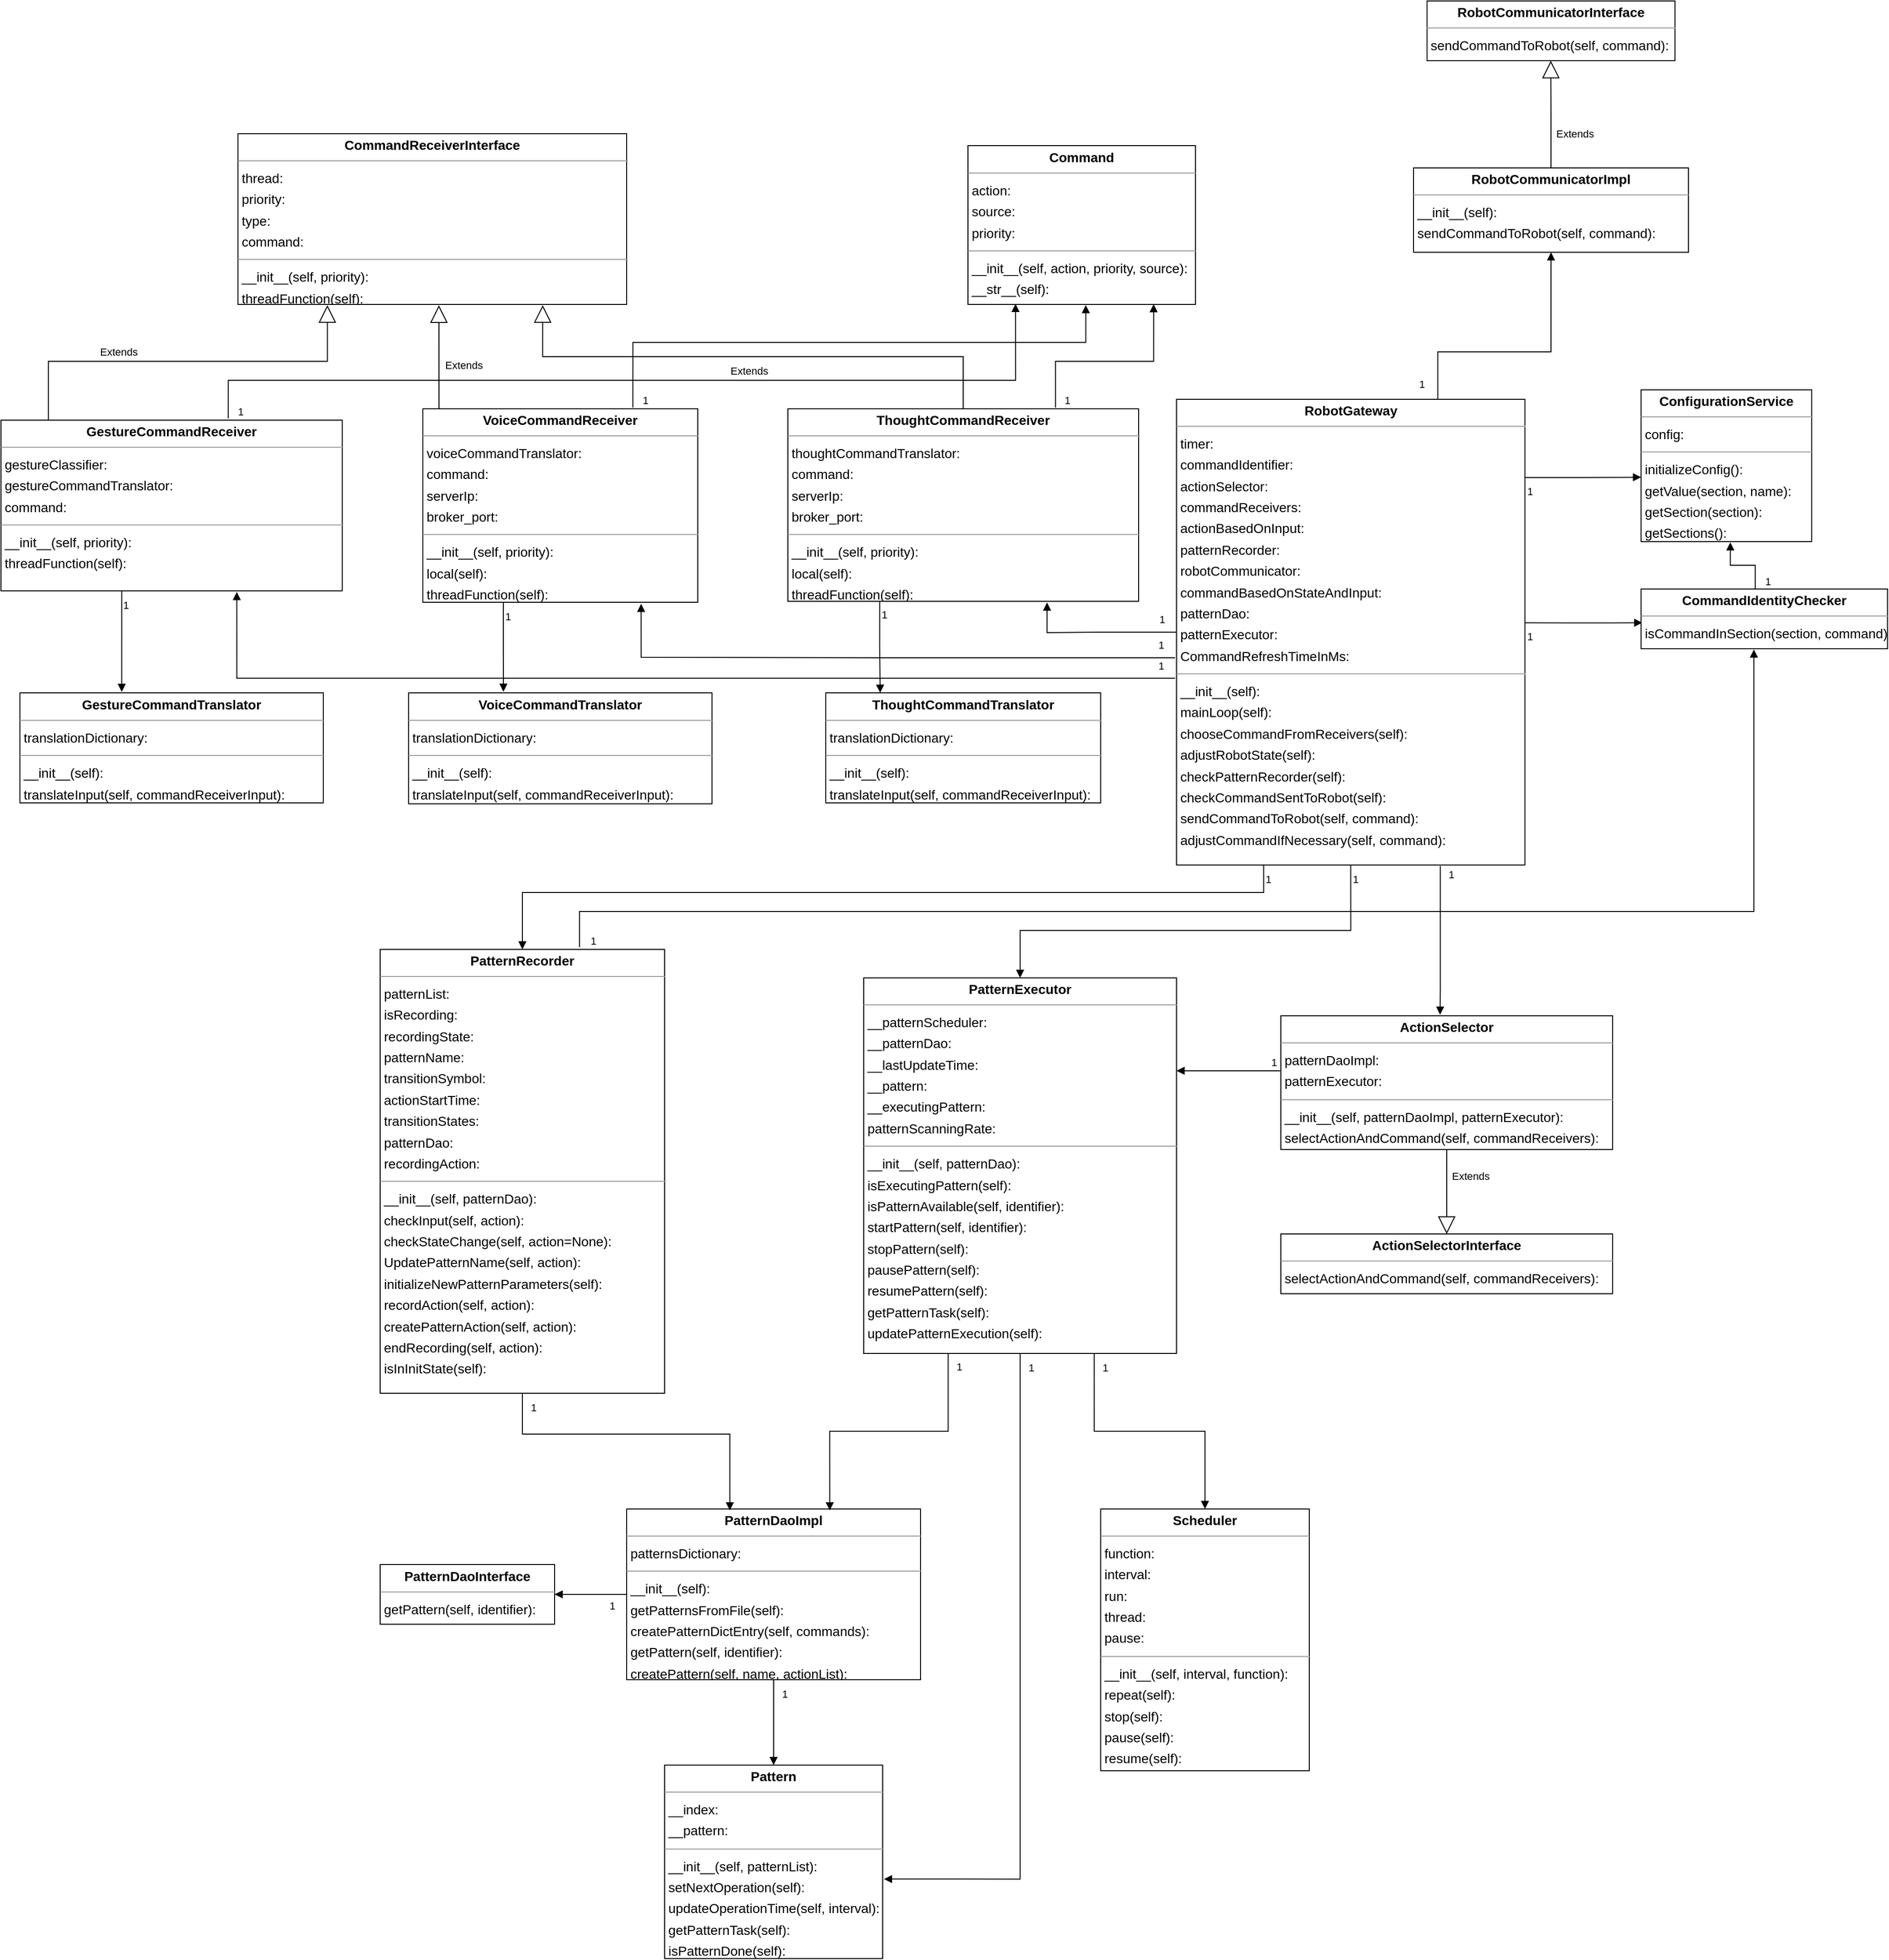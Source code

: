 <mxfile version="20.8.12" type="device"><diagram id="jau8hUi2mhlR2RWy27A4" name="Seite-1"><mxGraphModel dx="2568" dy="1905" grid="1" gridSize="10" guides="1" tooltips="1" connect="1" arrows="1" fold="1" page="0" pageScale="1" pageWidth="827" pageHeight="1169" background="none" math="0" shadow="0"><root><mxCell id="0"/><mxCell id="1" parent="0"/><mxCell id="node11" value="&lt;p style=&quot;margin:0px;margin-top:4px;text-align:center;&quot;&gt;&lt;b&gt;CommandReceiverInterface&lt;/b&gt;&lt;/p&gt;&lt;hr size=&quot;1&quot;&gt;&lt;p style=&quot;margin:0 0 0 4px;line-height:1.6;&quot;&gt; thread: &lt;br&gt; priority: &lt;br&gt; type: &lt;br&gt; command: &lt;/p&gt;&lt;hr size=&quot;1&quot;&gt;&lt;p style=&quot;margin:0 0 0 4px;line-height:1.6;&quot;&gt; __init__(self, priority): &lt;br&gt; threadFunction(self): &lt;/p&gt;" style="verticalAlign=top;align=left;overflow=fill;fontSize=14;fontFamily=Helvetica;html=1;rounded=0;shadow=0;comic=0;labelBackgroundColor=none;strokeWidth=1;" parent="1" vertex="1"><mxGeometry x="-900" y="-800" width="410" height="180" as="geometry"/></mxCell><mxCell id="node6" value="&lt;p style=&quot;margin:0px;margin-top:4px;text-align:center;&quot;&gt;&lt;b&gt;Command&lt;/b&gt;&lt;/p&gt;&lt;hr size=&quot;1&quot;&gt;&lt;p style=&quot;margin:0 0 0 4px;line-height:1.6;&quot;&gt; action: &lt;br&gt; source: &lt;br&gt; priority: &lt;/p&gt;&lt;hr size=&quot;1&quot;&gt;&lt;p style=&quot;margin:0 0 0 4px;line-height:1.6;&quot;&gt; __init__(self, action, priority, source): &lt;br&gt; __str__(self): &lt;/p&gt;" style="verticalAlign=top;align=left;overflow=fill;fontSize=14;fontFamily=Helvetica;html=1;rounded=0;shadow=0;comic=0;labelBackgroundColor=none;strokeWidth=1;" parent="1" vertex="1"><mxGeometry x="-130" y="-787.5" width="240" height="167.5" as="geometry"/></mxCell><mxCell id="node15" value="&lt;p style=&quot;margin:0px;margin-top:4px;text-align:center;&quot;&gt;&lt;b&gt;Pattern&lt;/b&gt;&lt;/p&gt;&lt;hr size=&quot;1&quot;&gt;&lt;p style=&quot;margin:0 0 0 4px;line-height:1.6;&quot;&gt; __index: &lt;br&gt; __pattern: &lt;/p&gt;&lt;hr size=&quot;1&quot;&gt;&lt;p style=&quot;margin:0 0 0 4px;line-height:1.6;&quot;&gt; __init__(self, patternList): &lt;br&gt; setNextOperation(self): &lt;br&gt; updateOperationTime(self, interval): &lt;br&gt; getPatternTask(self): &lt;br&gt; isPatternDone(self): &lt;/p&gt;" style="verticalAlign=top;align=left;overflow=fill;fontSize=14;fontFamily=Helvetica;html=1;rounded=0;shadow=0;comic=0;labelBackgroundColor=none;strokeWidth=1;" parent="1" vertex="1"><mxGeometry x="-450" y="920" width="230" height="204" as="geometry"/></mxCell><mxCell id="node14" value="&lt;p style=&quot;margin:0px;margin-top:4px;text-align:center;&quot;&gt;&lt;b&gt;PatternDaoImpl&lt;/b&gt;&lt;/p&gt;&lt;hr size=&quot;1&quot;&gt;&lt;p style=&quot;margin:0 0 0 4px;line-height:1.6;&quot;&gt; patternsDictionary: &lt;/p&gt;&lt;hr size=&quot;1&quot;&gt;&lt;p style=&quot;margin:0 0 0 4px;line-height:1.6;&quot;&gt; __init__(self): &lt;br&gt; getPatternsFromFile(self): &lt;br&gt; createPatternDictEntry(self, commands): &lt;br&gt; getPattern(self, identifier): &lt;br&gt; createPattern(self, name, actionList): &lt;/p&gt;" style="verticalAlign=top;align=left;overflow=fill;fontSize=14;fontFamily=Helvetica;html=1;rounded=0;shadow=0;comic=0;labelBackgroundColor=none;strokeWidth=1;" parent="1" vertex="1"><mxGeometry x="-490" y="650" width="310" height="180" as="geometry"/></mxCell><mxCell id="node16" value="&lt;p style=&quot;margin:0px;margin-top:4px;text-align:center;&quot;&gt;&lt;b&gt;PatternExecutor&lt;/b&gt;&lt;/p&gt;&lt;hr size=&quot;1&quot;&gt;&lt;p style=&quot;margin:0 0 0 4px;line-height:1.6;&quot;&gt; __patternScheduler: &lt;br&gt; __patternDao: &lt;br&gt; __lastUpdateTime: &lt;br&gt; __pattern: &lt;br&gt; __executingPattern: &lt;br&gt; patternScanningRate: &lt;/p&gt;&lt;hr size=&quot;1&quot;&gt;&lt;p style=&quot;margin:0 0 0 4px;line-height:1.6;&quot;&gt; __init__(self, patternDao): &lt;br&gt; isExecutingPattern(self): &lt;br&gt; isPatternAvailable(self, identifier): &lt;br&gt; startPattern(self, identifier): &lt;br&gt; stopPattern(self): &lt;br&gt; pausePattern(self): &lt;br&gt; resumePattern(self): &lt;br&gt; getPatternTask(self): &lt;br&gt; updatePatternExecution(self): &lt;/p&gt;" style="verticalAlign=top;align=left;overflow=fill;fontSize=14;fontFamily=Helvetica;html=1;rounded=0;shadow=0;comic=0;labelBackgroundColor=none;strokeWidth=1;" parent="1" vertex="1"><mxGeometry x="-240" y="90" width="330" height="396" as="geometry"/></mxCell><mxCell id="node17" value="&lt;p style=&quot;margin:0px;margin-top:4px;text-align:center;&quot;&gt;&lt;b&gt;PatternRecorder&lt;/b&gt;&lt;/p&gt;&lt;hr size=&quot;1&quot;&gt;&lt;p style=&quot;margin:0 0 0 4px;line-height:1.6;&quot;&gt; patternList: &lt;br&gt; isRecording: &lt;br&gt; recordingState: &lt;br&gt; patternName: &lt;br&gt; transitionSymbol: &lt;br&gt; actionStartTime: &lt;br&gt; transitionStates: &lt;br&gt; patternDao: &lt;br&gt; recordingAction: &lt;/p&gt;&lt;hr size=&quot;1&quot;&gt;&lt;p style=&quot;margin:0 0 0 4px;line-height:1.6;&quot;&gt; __init__(self, patternDao): &lt;br&gt; checkInput(self, action): &lt;br&gt; checkStateChange(self, action=None): &lt;br&gt; UpdatePatternName(self, action): &lt;br&gt; initializeNewPatternParameters(self): &lt;br&gt; recordAction(self, action): &lt;br&gt; createPatternAction(self, action): &lt;br&gt; endRecording(self, action): &lt;br&gt; isInInitState(self): &lt;/p&gt;" style="verticalAlign=top;align=left;overflow=fill;fontSize=14;fontFamily=Helvetica;html=1;rounded=0;shadow=0;comic=0;labelBackgroundColor=none;strokeWidth=1;" parent="1" vertex="1"><mxGeometry x="-750" y="60" width="300" height="468" as="geometry"/></mxCell><mxCell id="node19" value="&lt;p style=&quot;margin:0px;margin-top:4px;text-align:center;&quot;&gt;&lt;b&gt;RobotCommunicatorImpl&lt;/b&gt;&lt;/p&gt;&lt;hr size=&quot;1&quot;&gt;&lt;p style=&quot;margin:0 0 0 4px;line-height:1.6;&quot;&gt; __init__(self): &lt;br&gt; sendCommandToRobot(self, command): &lt;/p&gt;" style="verticalAlign=top;align=left;overflow=fill;fontSize=14;fontFamily=Helvetica;html=1;rounded=0;shadow=0;comic=0;labelBackgroundColor=none;strokeWidth=1;" parent="1" vertex="1"><mxGeometry x="340" y="-764" width="290" height="89" as="geometry"/></mxCell><mxCell id="node18" value="&lt;p style=&quot;margin:0px;margin-top:4px;text-align:center;&quot;&gt;&lt;b&gt;RobotCommunicatorInterface&lt;/b&gt;&lt;/p&gt;&lt;hr size=&quot;1&quot;&gt;&lt;p style=&quot;margin:0 0 0 4px;line-height:1.6;&quot;&gt; sendCommandToRobot(self, command): &lt;/p&gt;" style="verticalAlign=top;align=left;overflow=fill;fontSize=14;fontFamily=Helvetica;html=1;rounded=0;shadow=0;comic=0;labelBackgroundColor=none;strokeWidth=1;" parent="1" vertex="1"><mxGeometry x="354.25" y="-940" width="261.5" height="63" as="geometry"/></mxCell><mxCell id="node2" value="&lt;p style=&quot;margin:0px;margin-top:4px;text-align:center;&quot;&gt;&lt;b&gt;RobotGateway&lt;/b&gt;&lt;/p&gt;&lt;hr size=&quot;1&quot;&gt;&lt;p style=&quot;margin:0 0 0 4px;line-height:1.6;&quot;&gt; timer: &lt;br&gt; commandIdentifier: &lt;br&gt; actionSelector: &lt;br&gt; commandReceivers: &lt;br&gt; actionBasedOnInput: &lt;br&gt; patternRecorder: &lt;br&gt; robotCommunicator: &lt;br&gt; commandBasedOnStateAndInput: &lt;br&gt; patternDao: &lt;br&gt; patternExecutor: &lt;br&gt; CommandRefreshTimeInMs: &lt;/p&gt;&lt;hr size=&quot;1&quot;&gt;&lt;p style=&quot;margin:0 0 0 4px;line-height:1.6;&quot;&gt; __init__(self): &lt;br&gt; mainLoop(self): &lt;br&gt; chooseCommandFromReceivers(self): &lt;br&gt; adjustRobotState(self): &lt;br&gt; checkPatternRecorder(self): &lt;br&gt; checkCommandSentToRobot(self): &lt;br&gt; sendCommandToRobot(self, command): &lt;br&gt; adjustCommandIfNecessary(self, command): &lt;/p&gt;" style="verticalAlign=top;align=left;overflow=fill;fontSize=14;fontFamily=Helvetica;html=1;rounded=0;shadow=0;comic=0;labelBackgroundColor=none;strokeWidth=1;" parent="1" vertex="1"><mxGeometry x="90" y="-520" width="367.5" height="491" as="geometry"/></mxCell><mxCell id="node20" value="&lt;p style=&quot;margin:0px;margin-top:4px;text-align:center;&quot;&gt;&lt;b&gt;Scheduler&lt;/b&gt;&lt;/p&gt;&lt;hr size=&quot;1&quot;&gt;&lt;p style=&quot;margin:0 0 0 4px;line-height:1.6;&quot;&gt; function: &lt;br&gt; interval: &lt;br&gt; run: &lt;br&gt; thread: &lt;br&gt; pause: &lt;/p&gt;&lt;hr size=&quot;1&quot;&gt;&lt;p style=&quot;margin:0 0 0 4px;line-height:1.6;&quot;&gt; __init__(self, interval, function): &lt;br&gt; repeat(self): &lt;br&gt; stop(self): &lt;br&gt; pause(self): &lt;br&gt; resume(self): &lt;/p&gt;" style="verticalAlign=top;align=left;overflow=fill;fontSize=14;fontFamily=Helvetica;html=1;rounded=0;shadow=0;comic=0;labelBackgroundColor=none;strokeWidth=1;" parent="1" vertex="1"><mxGeometry x="10" y="650" width="220" height="276" as="geometry"/></mxCell><mxCell id="qd8FegJ2nMm_lScdqNR3-1" value="Extends" style="endArrow=block;endSize=16;endFill=0;html=1;rounded=0;entryX=0.784;entryY=1.004;entryDx=0;entryDy=0;entryPerimeter=0;exitX=0.5;exitY=0;exitDx=0;exitDy=0;edgeStyle=orthogonalEdgeStyle;" parent="1" source="node7" target="node11" edge="1"><mxGeometry x="0.017" y="15" width="160" relative="1" as="geometry"><mxPoint x="-310" y="40" as="sourcePoint"/><mxPoint x="-150" y="40" as="targetPoint"/><mxPoint as="offset"/></mxGeometry></mxCell><mxCell id="qd8FegJ2nMm_lScdqNR3-2" value="Extends" style="endArrow=block;endSize=16;endFill=0;html=1;rounded=0;entryX=0.517;entryY=1.005;entryDx=0;entryDy=0;entryPerimeter=0;edgeStyle=orthogonalEdgeStyle;" parent="1" source="node9" target="node11" edge="1"><mxGeometry x="-0.168" y="-26" width="160" relative="1" as="geometry"><mxPoint x="-245" y="-500" as="sourcePoint"/><mxPoint x="-568.56" y="-609.28" as="targetPoint"/><mxPoint as="offset"/><Array as="points"><mxPoint x="-688" y="-540"/><mxPoint x="-688" y="-540"/></Array></mxGeometry></mxCell><mxCell id="qd8FegJ2nMm_lScdqNR3-3" value="Extends" style="endArrow=block;endSize=16;endFill=0;html=1;rounded=0;entryX=0.23;entryY=1.004;entryDx=0;entryDy=0;entryPerimeter=0;exitX=0.5;exitY=0;exitDx=0;exitDy=0;edgeStyle=orthogonalEdgeStyle;" parent="1" source="node0" target="node11" edge="1"><mxGeometry x="-0.027" y="10" width="160" relative="1" as="geometry"><mxPoint x="-235" y="-490" as="sourcePoint"/><mxPoint x="-558.56" y="-599.28" as="targetPoint"/><mxPoint as="offset"/><Array as="points"><mxPoint x="-1100" y="-560"/><mxPoint x="-806" y="-560"/></Array></mxGeometry></mxCell><mxCell id="qd8FegJ2nMm_lScdqNR3-4" value="" style="endArrow=block;endFill=1;html=1;edgeStyle=orthogonalEdgeStyle;align=left;verticalAlign=top;rounded=0;entryX=0.739;entryY=1.006;entryDx=0;entryDy=0;exitX=0;exitY=0.5;exitDx=0;exitDy=0;entryPerimeter=0;" parent="1" source="node2" target="node7" edge="1"><mxGeometry x="-1" y="25" relative="1" as="geometry"><mxPoint x="-250" as="sourcePoint"/><mxPoint x="-90" as="targetPoint"/><Array as="points"><mxPoint x="10" y="-274"/><mxPoint x="-167" y="-274"/></Array><mxPoint x="20" y="-10" as="offset"/></mxGeometry></mxCell><mxCell id="qd8FegJ2nMm_lScdqNR3-5" value="1" style="edgeLabel;resizable=0;html=1;align=left;verticalAlign=bottom;" parent="qd8FegJ2nMm_lScdqNR3-4" connectable="0" vertex="1"><mxGeometry x="-1" relative="1" as="geometry"><mxPoint x="-20" y="-5" as="offset"/></mxGeometry></mxCell><mxCell id="qd8FegJ2nMm_lScdqNR3-8" value="" style="endArrow=block;endFill=1;html=1;edgeStyle=orthogonalEdgeStyle;align=left;verticalAlign=top;rounded=0;entryX=0.794;entryY=1.008;entryDx=0;entryDy=0;exitX=-0.004;exitY=0.555;exitDx=0;exitDy=0;exitPerimeter=0;entryPerimeter=0;" parent="1" source="node2" target="node9" edge="1"><mxGeometry x="-1" relative="1" as="geometry"><mxPoint x="90.0" y="-247.5" as="sourcePoint"/><mxPoint x="-255" y="-280" as="targetPoint"/><Array as="points"><mxPoint x="-225" y="-247"/><mxPoint x="-475" y="-248"/></Array></mxGeometry></mxCell><mxCell id="qd8FegJ2nMm_lScdqNR3-9" value="1" style="edgeLabel;resizable=0;html=1;align=left;verticalAlign=bottom;" parent="qd8FegJ2nMm_lScdqNR3-8" connectable="0" vertex="1"><mxGeometry x="-1" relative="1" as="geometry"><mxPoint x="-20" y="-5" as="offset"/></mxGeometry></mxCell><mxCell id="qd8FegJ2nMm_lScdqNR3-10" value="" style="endArrow=block;endFill=1;html=1;edgeStyle=orthogonalEdgeStyle;align=left;verticalAlign=top;rounded=0;exitX=-0.004;exitY=0.599;exitDx=0;exitDy=0;exitPerimeter=0;entryX=0.691;entryY=1.006;entryDx=0;entryDy=0;entryPerimeter=0;" parent="1" source="node2" target="node0" edge="1"><mxGeometry x="-1" relative="1" as="geometry"><mxPoint x="-13.0" y="-167.5" as="sourcePoint"/><mxPoint x="-358" y="-200" as="targetPoint"/><Array as="points"><mxPoint x="-901" y="-226"/></Array></mxGeometry></mxCell><mxCell id="qd8FegJ2nMm_lScdqNR3-11" value="1" style="edgeLabel;resizable=0;html=1;align=left;verticalAlign=bottom;" parent="qd8FegJ2nMm_lScdqNR3-10" connectable="0" vertex="1"><mxGeometry x="-1" relative="1" as="geometry"><mxPoint x="-20" y="-5" as="offset"/></mxGeometry></mxCell><mxCell id="qd8FegJ2nMm_lScdqNR3-32" value="" style="endArrow=block;endFill=1;html=1;edgeStyle=orthogonalEdgeStyle;align=left;verticalAlign=top;rounded=0;exitX=1;exitY=0.168;exitDx=0;exitDy=0;exitPerimeter=0;entryX=0;entryY=0.576;entryDx=0;entryDy=0;entryPerimeter=0;" parent="1" source="node2" target="node12" edge="1"><mxGeometry x="-1" relative="1" as="geometry"><mxPoint x="467.867" y="-400.016" as="sourcePoint"/><mxPoint x="588.6" y="-400.313" as="targetPoint"/><Array as="points"/></mxGeometry></mxCell><mxCell id="qd8FegJ2nMm_lScdqNR3-33" value="1" style="edgeLabel;resizable=0;html=1;align=left;verticalAlign=bottom;" parent="qd8FegJ2nMm_lScdqNR3-32" connectable="0" vertex="1"><mxGeometry x="-1" relative="1" as="geometry"><mxPoint y="23" as="offset"/></mxGeometry></mxCell><mxCell id="qd8FegJ2nMm_lScdqNR3-34" value="" style="endArrow=block;endFill=1;html=1;edgeStyle=orthogonalEdgeStyle;align=left;verticalAlign=top;rounded=0;exitX=0.5;exitY=1;exitDx=0;exitDy=0;entryX=0.5;entryY=0;entryDx=0;entryDy=0;" parent="1" source="node2" target="node16" edge="1"><mxGeometry x="-1" relative="1" as="geometry"><mxPoint x="477.867" y="-390.016" as="sourcePoint"/><mxPoint x="1000" y="160" as="targetPoint"/><Array as="points"><mxPoint x="274" y="40"/><mxPoint x="-75" y="40"/></Array></mxGeometry></mxCell><mxCell id="qd8FegJ2nMm_lScdqNR3-35" value="1" style="edgeLabel;resizable=0;html=1;align=left;verticalAlign=bottom;" parent="qd8FegJ2nMm_lScdqNR3-34" connectable="0" vertex="1"><mxGeometry x="-1" relative="1" as="geometry"><mxPoint y="23" as="offset"/></mxGeometry></mxCell><mxCell id="qd8FegJ2nMm_lScdqNR3-36" value="" style="endArrow=block;endFill=1;html=1;edgeStyle=orthogonalEdgeStyle;align=left;verticalAlign=top;rounded=0;exitX=0.25;exitY=1;exitDx=0;exitDy=0;entryX=0.5;entryY=0;entryDx=0;entryDy=0;" parent="1" source="node2" target="node17" edge="1"><mxGeometry x="-1" relative="1" as="geometry"><mxPoint x="487.867" y="-380.016" as="sourcePoint"/><mxPoint x="190" y="130" as="targetPoint"/><Array as="points"><mxPoint x="182"/><mxPoint x="-600"/></Array></mxGeometry></mxCell><mxCell id="qd8FegJ2nMm_lScdqNR3-37" value="1" style="edgeLabel;resizable=0;html=1;align=left;verticalAlign=bottom;" parent="qd8FegJ2nMm_lScdqNR3-36" connectable="0" vertex="1"><mxGeometry x="-1" relative="1" as="geometry"><mxPoint y="23" as="offset"/></mxGeometry></mxCell><mxCell id="qd8FegJ2nMm_lScdqNR3-38" value="" style="endArrow=block;endFill=1;html=1;edgeStyle=orthogonalEdgeStyle;align=left;verticalAlign=top;rounded=0;exitX=0.75;exitY=0;exitDx=0;exitDy=0;entryX=0.5;entryY=1;entryDx=0;entryDy=0;" parent="1" source="node2" target="node19" edge="1"><mxGeometry x="-1" relative="1" as="geometry"><mxPoint x="349.555" y="-533.735" as="sourcePoint"/><mxPoint x="520" y="-640" as="targetPoint"/><Array as="points"><mxPoint x="366" y="-570"/><mxPoint x="485" y="-570"/></Array></mxGeometry></mxCell><mxCell id="qd8FegJ2nMm_lScdqNR3-39" value="1" style="edgeLabel;resizable=0;html=1;align=left;verticalAlign=bottom;" parent="qd8FegJ2nMm_lScdqNR3-38" connectable="0" vertex="1"><mxGeometry x="-1" relative="1" as="geometry"><mxPoint x="-22" y="-8" as="offset"/></mxGeometry></mxCell><mxCell id="qd8FegJ2nMm_lScdqNR3-40" value="Extends" style="endArrow=block;endSize=16;endFill=0;html=1;rounded=0;edgeStyle=orthogonalEdgeStyle;entryX=0.5;entryY=1;entryDx=0;entryDy=0;exitX=0.5;exitY=0;exitDx=0;exitDy=0;" parent="1" source="node19" edge="1"><mxGeometry x="-0.364" y="-25" width="160" relative="1" as="geometry"><mxPoint x="484.76" y="-790.0" as="sourcePoint"/><mxPoint x="484.76" y="-877" as="targetPoint"/><mxPoint as="offset"/></mxGeometry></mxCell><mxCell id="qd8FegJ2nMm_lScdqNR3-42" value="" style="endArrow=block;endFill=1;html=1;edgeStyle=orthogonalEdgeStyle;align=left;verticalAlign=top;rounded=0;exitX=1.001;exitY=0.48;exitDx=0;exitDy=0;exitPerimeter=0;entryX=0.005;entryY=0.565;entryDx=0;entryDy=0;entryPerimeter=0;" parent="1" source="node2" target="qd8FegJ2nMm_lScdqNR3-54" edge="1"><mxGeometry x="-1" relative="1" as="geometry"><mxPoint x="460" y="-280" as="sourcePoint"/><mxPoint x="610" y="-280" as="targetPoint"/><Array as="points"><mxPoint x="548" y="-284"/></Array></mxGeometry></mxCell><mxCell id="qd8FegJ2nMm_lScdqNR3-43" value="1" style="edgeLabel;resizable=0;html=1;align=left;verticalAlign=bottom;" parent="qd8FegJ2nMm_lScdqNR3-42" connectable="0" vertex="1"><mxGeometry x="-1" relative="1" as="geometry"><mxPoint y="23" as="offset"/></mxGeometry></mxCell><mxCell id="node3" value="&lt;p style=&quot;margin:0px;margin-top:4px;text-align:center;&quot;&gt;&lt;b&gt;ActionSelector&lt;/b&gt;&lt;/p&gt;&lt;hr size=&quot;1&quot;&gt;&lt;p style=&quot;margin:0 0 0 4px;line-height:1.6;&quot;&gt; patternDaoImpl: &lt;br&gt; patternExecutor: &lt;/p&gt;&lt;hr size=&quot;1&quot;&gt;&lt;p style=&quot;margin:0 0 0 4px;line-height:1.6;&quot;&gt; __init__(self, patternDaoImpl, patternExecutor): &lt;br&gt; selectActionAndCommand(self, commandReceivers): &lt;/p&gt;" style="verticalAlign=top;align=left;overflow=fill;fontSize=14;fontFamily=Helvetica;html=1;rounded=0;shadow=0;comic=0;labelBackgroundColor=none;strokeWidth=1;" parent="1" vertex="1"><mxGeometry x="200" y="130" width="350" height="141" as="geometry"/></mxCell><mxCell id="node4" value="&lt;p style=&quot;margin:0px;margin-top:4px;text-align:center;&quot;&gt;&lt;b&gt;ActionSelectorInterface&lt;/b&gt;&lt;/p&gt;&lt;hr size=&quot;1&quot;&gt;&lt;p style=&quot;margin:0 0 0 4px;line-height:1.6;&quot;&gt; selectActionAndCommand(self, commandReceivers): &lt;/p&gt;" style="verticalAlign=top;align=left;overflow=fill;fontSize=14;fontFamily=Helvetica;html=1;rounded=0;shadow=0;comic=0;labelBackgroundColor=none;strokeWidth=1;" parent="1" vertex="1"><mxGeometry x="200" y="360" width="350" height="63" as="geometry"/></mxCell><mxCell id="node13" value="&lt;p style=&quot;margin:0px;margin-top:4px;text-align:center;&quot;&gt;&lt;b&gt;PatternDaoInterface&lt;/b&gt;&lt;/p&gt;&lt;hr size=&quot;1&quot;&gt;&lt;p style=&quot;margin:0 0 0 4px;line-height:1.6;&quot;&gt; getPattern(self, identifier): &lt;/p&gt;" style="verticalAlign=top;align=left;overflow=fill;fontSize=14;fontFamily=Helvetica;html=1;rounded=0;shadow=0;comic=0;labelBackgroundColor=none;strokeWidth=1;" parent="1" vertex="1"><mxGeometry x="-750" y="708.5" width="184" height="63" as="geometry"/></mxCell><mxCell id="qd8FegJ2nMm_lScdqNR3-24" value="Extends" style="endArrow=block;endSize=16;endFill=0;html=1;rounded=0;edgeStyle=orthogonalEdgeStyle;exitX=0.5;exitY=1;exitDx=0;exitDy=0;entryX=0.5;entryY=0;entryDx=0;entryDy=0;" parent="1" source="node3" target="node4" edge="1"><mxGeometry x="-0.379" y="25" width="160" relative="1" as="geometry"><mxPoint x="1070" y="780" as="sourcePoint"/><mxPoint x="380" y="320" as="targetPoint"/><mxPoint as="offset"/><Array as="points"><mxPoint x="375" y="320"/><mxPoint x="375" y="320"/></Array></mxGeometry></mxCell><mxCell id="qd8FegJ2nMm_lScdqNR3-47" value="" style="endArrow=block;endFill=1;html=1;edgeStyle=orthogonalEdgeStyle;align=left;verticalAlign=top;rounded=0;exitX=-0.002;exitY=0.411;exitDx=0;exitDy=0;exitPerimeter=0;" parent="1" source="node3" edge="1"><mxGeometry x="-1" relative="1" as="geometry"><mxPoint x="210" y="240" as="sourcePoint"/><mxPoint x="90" y="188" as="targetPoint"/><Array as="points"><mxPoint x="90" y="188"/></Array></mxGeometry></mxCell><mxCell id="qd8FegJ2nMm_lScdqNR3-48" value="1" style="edgeLabel;resizable=0;html=1;align=left;verticalAlign=bottom;" parent="qd8FegJ2nMm_lScdqNR3-47" connectable="0" vertex="1"><mxGeometry x="-1" relative="1" as="geometry"><mxPoint x="-11" as="offset"/></mxGeometry></mxCell><mxCell id="qd8FegJ2nMm_lScdqNR3-49" value="" style="endArrow=block;endFill=1;html=1;edgeStyle=orthogonalEdgeStyle;align=left;verticalAlign=top;rounded=0;exitX=0.757;exitY=1.002;exitDx=0;exitDy=0;exitPerimeter=0;entryX=0.479;entryY=-0.008;entryDx=0;entryDy=0;entryPerimeter=0;" parent="1" source="node2" target="node3" edge="1"><mxGeometry x="-1" relative="1" as="geometry"><mxPoint x="250" y="170.5" as="sourcePoint"/><mxPoint x="380" y="110" as="targetPoint"/><Array as="points"><mxPoint x="368" y="100"/><mxPoint x="368" y="100"/><mxPoint x="368" y="129"/></Array></mxGeometry></mxCell><mxCell id="qd8FegJ2nMm_lScdqNR3-50" value="1" style="edgeLabel;resizable=0;html=1;align=left;verticalAlign=bottom;" parent="qd8FegJ2nMm_lScdqNR3-49" connectable="0" vertex="1"><mxGeometry x="-1" relative="1" as="geometry"><mxPoint x="7" y="18" as="offset"/></mxGeometry></mxCell><mxCell id="qd8FegJ2nMm_lScdqNR3-56" value="" style="endArrow=block;endFill=1;html=1;edgeStyle=orthogonalEdgeStyle;align=left;verticalAlign=top;rounded=0;entryX=1;entryY=0.5;entryDx=0;entryDy=0;exitX=0;exitY=0.5;exitDx=0;exitDy=0;" parent="1" source="node14" target="node13" edge="1"><mxGeometry x="-1" relative="1" as="geometry"><mxPoint x="-280" y="550" as="sourcePoint"/><mxPoint x="-340" y="605" as="targetPoint"/><Array as="points"><mxPoint x="-550" y="740"/><mxPoint x="-550" y="740"/></Array></mxGeometry></mxCell><mxCell id="qd8FegJ2nMm_lScdqNR3-57" value="1" style="edgeLabel;resizable=0;html=1;align=left;verticalAlign=bottom;" parent="qd8FegJ2nMm_lScdqNR3-56" connectable="0" vertex="1"><mxGeometry x="-1" relative="1" as="geometry"><mxPoint x="-20" y="20" as="offset"/></mxGeometry></mxCell><mxCell id="qd8FegJ2nMm_lScdqNR3-58" value="" style="endArrow=block;endFill=1;html=1;edgeStyle=orthogonalEdgeStyle;align=left;verticalAlign=top;rounded=0;entryX=0.5;entryY=0;entryDx=0;entryDy=0;exitX=0.5;exitY=1;exitDx=0;exitDy=0;" parent="1" source="node14" target="node15" edge="1"><mxGeometry x="-1" relative="1" as="geometry"><mxPoint x="-56.63" y="900" as="sourcePoint"/><mxPoint x="-120.0" y="1001.44" as="targetPoint"/><Array as="points"/></mxGeometry></mxCell><mxCell id="qd8FegJ2nMm_lScdqNR3-59" value="1" style="edgeLabel;resizable=0;html=1;align=left;verticalAlign=bottom;" parent="qd8FegJ2nMm_lScdqNR3-58" connectable="0" vertex="1"><mxGeometry x="-1" relative="1" as="geometry"><mxPoint x="7" y="23" as="offset"/></mxGeometry></mxCell><mxCell id="qd8FegJ2nMm_lScdqNR3-60" value="" style="endArrow=block;endFill=1;html=1;edgeStyle=orthogonalEdgeStyle;align=left;verticalAlign=top;rounded=0;entryX=0.691;entryY=0.008;entryDx=0;entryDy=0;exitX=0.27;exitY=0.999;exitDx=0;exitDy=0;exitPerimeter=0;entryPerimeter=0;" parent="1" source="node16" target="node14" edge="1"><mxGeometry x="-1" relative="1" as="geometry"><mxPoint x="-20" y="560" as="sourcePoint"/><mxPoint x="-20" y="650" as="targetPoint"/><Array as="points"/></mxGeometry></mxCell><mxCell id="qd8FegJ2nMm_lScdqNR3-61" value="1" style="edgeLabel;resizable=0;html=1;align=left;verticalAlign=bottom;" parent="qd8FegJ2nMm_lScdqNR3-60" connectable="0" vertex="1"><mxGeometry x="-1" relative="1" as="geometry"><mxPoint x="7" y="23" as="offset"/></mxGeometry></mxCell><mxCell id="qd8FegJ2nMm_lScdqNR3-62" value="" style="endArrow=block;endFill=1;html=1;edgeStyle=orthogonalEdgeStyle;align=left;verticalAlign=top;rounded=0;entryX=1.006;entryY=0.589;entryDx=0;entryDy=0;exitX=0.5;exitY=1;exitDx=0;exitDy=0;entryPerimeter=0;" parent="1" source="node16" target="node15" edge="1"><mxGeometry x="-1" relative="1" as="geometry"><mxPoint x="-75.34" y="560" as="sourcePoint"/><mxPoint x="-75.34" y="650" as="targetPoint"/><Array as="points"><mxPoint x="-75" y="1040"/></Array></mxGeometry></mxCell><mxCell id="qd8FegJ2nMm_lScdqNR3-63" value="1" style="edgeLabel;resizable=0;html=1;align=left;verticalAlign=bottom;" parent="qd8FegJ2nMm_lScdqNR3-62" connectable="0" vertex="1"><mxGeometry x="-1" relative="1" as="geometry"><mxPoint x="7" y="23" as="offset"/></mxGeometry></mxCell><mxCell id="qd8FegJ2nMm_lScdqNR3-64" value="" style="endArrow=block;endFill=1;html=1;edgeStyle=orthogonalEdgeStyle;align=left;verticalAlign=top;rounded=0;entryX=0.5;entryY=0;entryDx=0;entryDy=0;exitX=0.737;exitY=1;exitDx=0;exitDy=0;exitPerimeter=0;" parent="1" source="node16" target="node20" edge="1"><mxGeometry x="-1" relative="1" as="geometry"><mxPoint x="-139.25" y="498.376" as="sourcePoint"/><mxPoint x="-264.55" y="658.74" as="targetPoint"/><Array as="points"/></mxGeometry></mxCell><mxCell id="qd8FegJ2nMm_lScdqNR3-65" value="1" style="edgeLabel;resizable=0;html=1;align=left;verticalAlign=bottom;" parent="qd8FegJ2nMm_lScdqNR3-64" connectable="0" vertex="1"><mxGeometry x="-1" relative="1" as="geometry"><mxPoint x="7" y="23" as="offset"/></mxGeometry></mxCell><mxCell id="qd8FegJ2nMm_lScdqNR3-66" value="" style="endArrow=block;endFill=1;html=1;edgeStyle=orthogonalEdgeStyle;align=left;verticalAlign=top;rounded=0;exitX=0.701;exitY=-0.005;exitDx=0;exitDy=0;exitPerimeter=0;entryX=0.459;entryY=1.011;entryDx=0;entryDy=0;entryPerimeter=0;" parent="1" source="node17" target="qd8FegJ2nMm_lScdqNR3-54" edge="1"><mxGeometry x="-1" relative="1" as="geometry"><mxPoint x="120" y="520" as="sourcePoint"/><mxPoint x="280" y="520" as="targetPoint"/><Array as="points"><mxPoint x="-540" y="20"/><mxPoint x="699" y="20"/><mxPoint x="699" y="-256"/></Array></mxGeometry></mxCell><mxCell id="qd8FegJ2nMm_lScdqNR3-67" value="1" style="edgeLabel;resizable=0;html=1;align=left;verticalAlign=bottom;" parent="qd8FegJ2nMm_lScdqNR3-66" connectable="0" vertex="1"><mxGeometry x="-1" relative="1" as="geometry"><mxPoint x="10" y="2" as="offset"/></mxGeometry></mxCell><mxCell id="qd8FegJ2nMm_lScdqNR3-70" value="" style="endArrow=block;endFill=1;html=1;edgeStyle=orthogonalEdgeStyle;align=left;verticalAlign=top;rounded=0;entryX=0.351;entryY=0.003;entryDx=0;entryDy=0;entryPerimeter=0;exitX=0.5;exitY=1;exitDx=0;exitDy=0;" parent="1" source="node17" edge="1"><mxGeometry x="-1" relative="1" as="geometry"><mxPoint x="-600" y="530" as="sourcePoint"/><mxPoint x="-381.19" y="651.48" as="targetPoint"/><Array as="points"><mxPoint x="-600" y="571"/><mxPoint x="-381" y="571"/></Array></mxGeometry></mxCell><mxCell id="qd8FegJ2nMm_lScdqNR3-71" value="1" style="edgeLabel;resizable=0;html=1;align=left;verticalAlign=bottom;" parent="qd8FegJ2nMm_lScdqNR3-70" connectable="0" vertex="1"><mxGeometry x="-1" relative="1" as="geometry"><mxPoint x="7" y="23" as="offset"/></mxGeometry></mxCell><mxCell id="qd8FegJ2nMm_lScdqNR3-80" value="" style="endArrow=block;endFill=1;html=1;edgeStyle=orthogonalEdgeStyle;align=left;verticalAlign=top;rounded=0;entryX=0.816;entryY=0.998;entryDx=0;entryDy=0;entryPerimeter=0;exitX=0.763;exitY=-0.006;exitDx=0;exitDy=0;exitPerimeter=0;" parent="1" source="node7" target="node6" edge="1"><mxGeometry x="-1" relative="1" as="geometry"><mxPoint x="-159.98" y="-520.005" as="sourcePoint"/><mxPoint x="66.82" y="-637.6" as="targetPoint"/><Array as="points"><mxPoint x="-38" y="-560"/><mxPoint x="66" y="-560"/></Array></mxGeometry></mxCell><mxCell id="qd8FegJ2nMm_lScdqNR3-81" value="1" style="edgeLabel;resizable=0;html=1;align=left;verticalAlign=bottom;" parent="qd8FegJ2nMm_lScdqNR3-80" connectable="0" vertex="1"><mxGeometry x="-1" relative="1" as="geometry"><mxPoint x="8" y="1" as="offset"/></mxGeometry></mxCell><mxCell id="qd8FegJ2nMm_lScdqNR3-84" value="" style="endArrow=block;endFill=1;html=1;edgeStyle=orthogonalEdgeStyle;align=left;verticalAlign=top;rounded=0;entryX=0.518;entryY=1.004;entryDx=0;entryDy=0;entryPerimeter=0;exitX=0.764;exitY=-0.006;exitDx=0;exitDy=0;exitPerimeter=0;" parent="1" source="node9" target="node6" edge="1"><mxGeometry x="-1" relative="1" as="geometry"><mxPoint x="-147.69" y="-501.218" as="sourcePoint"/><mxPoint x="75.84" y="-622.81" as="targetPoint"/><Array as="points"><mxPoint x="-483" y="-580"/><mxPoint x="-6" y="-580"/></Array></mxGeometry></mxCell><mxCell id="qd8FegJ2nMm_lScdqNR3-85" value="1" style="edgeLabel;resizable=0;html=1;align=left;verticalAlign=bottom;" parent="qd8FegJ2nMm_lScdqNR3-84" connectable="0" vertex="1"><mxGeometry x="-1" relative="1" as="geometry"><mxPoint x="8" y="1" as="offset"/></mxGeometry></mxCell><mxCell id="qd8FegJ2nMm_lScdqNR3-86" value="" style="endArrow=block;endFill=1;html=1;edgeStyle=orthogonalEdgeStyle;align=left;verticalAlign=top;rounded=0;exitX=0.666;exitY=-0.011;exitDx=0;exitDy=0;exitPerimeter=0;entryX=0.209;entryY=0.996;entryDx=0;entryDy=0;entryPerimeter=0;" parent="1" source="node0" target="node6" edge="1"><mxGeometry x="-1" relative="1" as="geometry"><mxPoint x="-137.69" y="-491.218" as="sourcePoint"/><mxPoint x="-80" y="-630" as="targetPoint"/><Array as="points"><mxPoint x="-910" y="-540"/><mxPoint x="-80" y="-540"/></Array></mxGeometry></mxCell><mxCell id="qd8FegJ2nMm_lScdqNR3-87" value="1" style="edgeLabel;resizable=0;html=1;align=left;verticalAlign=bottom;" parent="qd8FegJ2nMm_lScdqNR3-86" connectable="0" vertex="1"><mxGeometry x="-1" relative="1" as="geometry"><mxPoint x="8" y="1" as="offset"/></mxGeometry></mxCell><mxCell id="node12" value="&lt;p style=&quot;margin:0px;margin-top:4px;text-align:center;&quot;&gt;&lt;b&gt;ConfigurationService&lt;/b&gt;&lt;/p&gt;&lt;hr size=&quot;1&quot;&gt;&lt;p style=&quot;margin:0 0 0 4px;line-height:1.6;&quot;&gt; config: &lt;/p&gt;&lt;hr size=&quot;1&quot;&gt;&lt;p style=&quot;margin:0 0 0 4px;line-height:1.6;&quot;&gt; initializeConfig(): &lt;br&gt; getValue(section, name): &lt;br&gt; getSection(section): &lt;br&gt; getSections(): &lt;/p&gt;" style="verticalAlign=top;align=left;overflow=fill;fontSize=14;fontFamily=Helvetica;html=1;rounded=0;shadow=0;comic=0;labelBackgroundColor=none;strokeWidth=1;" parent="1" vertex="1"><mxGeometry x="580" y="-530" width="180" height="160" as="geometry"/></mxCell><mxCell id="qd8FegJ2nMm_lScdqNR3-51" value="" style="endArrow=block;endFill=1;html=1;edgeStyle=orthogonalEdgeStyle;align=left;verticalAlign=top;rounded=0;entryX=0.523;entryY=1.005;entryDx=0;entryDy=0;entryPerimeter=0;exitX=0.463;exitY=-0.005;exitDx=0;exitDy=0;exitPerimeter=0;" parent="1" source="qd8FegJ2nMm_lScdqNR3-54" target="node12" edge="1"><mxGeometry x="-1" relative="1" as="geometry"><mxPoint x="701" y="-324.819" as="sourcePoint"/><mxPoint x="589.5" y="-270.215" as="targetPoint"/><Array as="points"/></mxGeometry></mxCell><mxCell id="qd8FegJ2nMm_lScdqNR3-52" value="1" style="edgeLabel;resizable=0;html=1;align=left;verticalAlign=bottom;" parent="qd8FegJ2nMm_lScdqNR3-51" connectable="0" vertex="1"><mxGeometry x="-1" relative="1" as="geometry"><mxPoint x="9" y="1" as="offset"/></mxGeometry></mxCell><mxCell id="qd8FegJ2nMm_lScdqNR3-54" value="&lt;p style=&quot;margin:0px;margin-top:4px;text-align:center;&quot;&gt;&lt;b&gt;CommandIdentityChecker&lt;/b&gt;&lt;/p&gt;&lt;hr size=&quot;1&quot;&gt;&lt;p style=&quot;margin:0 0 0 4px;line-height:1.6;&quot;&gt; isCommandInSection(section, command): &lt;/p&gt;" style="verticalAlign=top;align=left;overflow=fill;fontSize=14;fontFamily=Helvetica;html=1;rounded=0;shadow=0;comic=0;labelBackgroundColor=none;strokeWidth=1;" parent="1" vertex="1"><mxGeometry x="580" y="-320" width="260" height="63" as="geometry"/></mxCell><mxCell id="node9" value="&lt;p style=&quot;margin:0px;margin-top:4px;text-align:center;&quot;&gt;&lt;b&gt;VoiceCommandReceiver&lt;/b&gt;&lt;/p&gt;&lt;hr size=&quot;1&quot;&gt;&lt;p style=&quot;margin:0 0 0 4px;line-height:1.6;&quot;&gt; voiceCommandTranslator: &lt;br&gt; command: &lt;br&gt; serverIp: &lt;br&gt; broker_port: &lt;/p&gt;&lt;hr size=&quot;1&quot;&gt;&lt;p style=&quot;margin:0 0 0 4px;line-height:1.6;&quot;&gt; __init__(self, priority): &lt;br&gt; local(self): &lt;br&gt; threadFunction(self): &lt;/p&gt;" style="verticalAlign=top;align=left;overflow=fill;fontSize=14;fontFamily=Helvetica;html=1;rounded=0;shadow=0;comic=0;labelBackgroundColor=none;strokeWidth=1;" parent="1" vertex="1"><mxGeometry x="-705" y="-510" width="290" height="204" as="geometry"/></mxCell><mxCell id="node10" value="&lt;p style=&quot;margin:0px;margin-top:4px;text-align:center;&quot;&gt;&lt;b&gt;VoiceCommandTranslator&lt;/b&gt;&lt;/p&gt;&lt;hr size=&quot;1&quot;&gt;&lt;p style=&quot;margin:0 0 0 4px;line-height:1.6;&quot;&gt; translationDictionary: &lt;/p&gt;&lt;hr size=&quot;1&quot;&gt;&lt;p style=&quot;margin:0 0 0 4px;line-height:1.6;&quot;&gt; __init__(self): &lt;br&gt; translateInput(self, commandReceiverInput): &lt;/p&gt;" style="verticalAlign=top;align=left;overflow=fill;fontSize=14;fontFamily=Helvetica;html=1;rounded=0;shadow=0;comic=0;labelBackgroundColor=none;strokeWidth=1;" parent="1" vertex="1"><mxGeometry x="-720" y="-210.5" width="320" height="117" as="geometry"/></mxCell><mxCell id="node7" value="&lt;p style=&quot;margin:0px;margin-top:4px;text-align:center;&quot;&gt;&lt;b&gt;ThoughtCommandReceiver&lt;/b&gt;&lt;/p&gt;&lt;hr size=&quot;1&quot;&gt;&lt;p style=&quot;margin:0 0 0 4px;line-height:1.6;&quot;&gt; thoughtCommandTranslator: &lt;br&gt; command: &lt;br&gt; serverIp: &lt;br&gt; broker_port: &lt;/p&gt;&lt;hr size=&quot;1&quot;&gt;&lt;p style=&quot;margin:0 0 0 4px;line-height:1.6;&quot;&gt; __init__(self, priority): &lt;br&gt; local(self): &lt;br&gt; threadFunction(self): &lt;/p&gt;" style="verticalAlign=top;align=left;overflow=fill;fontSize=14;fontFamily=Helvetica;html=1;rounded=0;shadow=0;comic=0;labelBackgroundColor=none;strokeWidth=1;" parent="1" vertex="1"><mxGeometry x="-320" y="-510" width="370" height="203" as="geometry"/></mxCell><mxCell id="qd8FegJ2nMm_lScdqNR3-89" value="" style="group" parent="1" vertex="1" connectable="0"><mxGeometry x="-280" y="-210.5" width="290" height="116" as="geometry"/></mxCell><mxCell id="node8" value="&lt;p style=&quot;margin:0px;margin-top:4px;text-align:center;&quot;&gt;&lt;b&gt;ThoughtCommandTranslator&lt;/b&gt;&lt;/p&gt;&lt;hr size=&quot;1&quot;&gt;&lt;p style=&quot;margin:0 0 0 4px;line-height:1.6;&quot;&gt; translationDictionary: &lt;/p&gt;&lt;hr size=&quot;1&quot;&gt;&lt;p style=&quot;margin:0 0 0 4px;line-height:1.6;&quot;&gt; __init__(self): &lt;br&gt; translateInput(self, commandReceiverInput): &lt;/p&gt;" style="verticalAlign=top;align=left;overflow=fill;fontSize=14;fontFamily=Helvetica;html=1;rounded=0;shadow=0;comic=0;labelBackgroundColor=none;strokeWidth=1;" parent="qd8FegJ2nMm_lScdqNR3-89" vertex="1"><mxGeometry width="290" height="116" as="geometry"/></mxCell><mxCell id="qd8FegJ2nMm_lScdqNR3-19" value="" style="endArrow=block;endFill=1;html=1;edgeStyle=orthogonalEdgeStyle;align=left;verticalAlign=top;rounded=0;exitX=0.262;exitY=0.998;exitDx=0;exitDy=0;exitPerimeter=0;entryX=0.198;entryY=-0.001;entryDx=0;entryDy=0;entryPerimeter=0;" parent="1" source="node7" target="node8" edge="1"><mxGeometry x="-1" relative="1" as="geometry"><mxPoint x="-639.98" y="-790" as="sourcePoint"/><mxPoint x="-620" y="-780" as="targetPoint"/><Array as="points"/></mxGeometry></mxCell><mxCell id="qd8FegJ2nMm_lScdqNR3-20" value="1" style="edgeLabel;resizable=0;html=1;align=left;verticalAlign=bottom;" parent="qd8FegJ2nMm_lScdqNR3-19" connectable="0" vertex="1"><mxGeometry x="-1" relative="1" as="geometry"><mxPoint y="23" as="offset"/></mxGeometry></mxCell><mxCell id="node1" value="&lt;p style=&quot;margin:0px;margin-top:4px;text-align:center;&quot;&gt;&lt;b&gt;GestureCommandTranslator&lt;/b&gt;&lt;/p&gt;&lt;hr size=&quot;1&quot;&gt;&lt;p style=&quot;margin:0 0 0 4px;line-height:1.6;&quot;&gt; translationDictionary: &lt;/p&gt;&lt;hr size=&quot;1&quot;&gt;&lt;p style=&quot;margin:0 0 0 4px;line-height:1.6;&quot;&gt; __init__(self): &lt;br&gt; translateInput(self, commandReceiverInput): &lt;/p&gt;" style="verticalAlign=top;align=left;overflow=fill;fontSize=14;fontFamily=Helvetica;html=1;rounded=0;shadow=0;comic=0;labelBackgroundColor=none;strokeWidth=1;" parent="1" vertex="1"><mxGeometry x="-1130" y="-210.5" width="320" height="116" as="geometry"/></mxCell><mxCell id="node0" value="&lt;p style=&quot;margin:0px;margin-top:4px;text-align:center;&quot;&gt;&lt;b&gt;GestureCommandReceiver&lt;/b&gt;&lt;/p&gt;&lt;hr size=&quot;1&quot;&gt;&lt;p style=&quot;margin:0 0 0 4px;line-height:1.6;&quot;&gt; gestureClassifier: &lt;br&gt; gestureCommandTranslator: &lt;br&gt; command: &lt;/p&gt;&lt;hr size=&quot;1&quot;&gt;&lt;p style=&quot;margin:0 0 0 4px;line-height:1.6;&quot;&gt; __init__(self, priority): &lt;br&gt; threadFunction(self): &lt;/p&gt;" style="verticalAlign=top;align=left;overflow=fill;fontSize=14;fontFamily=Helvetica;html=1;rounded=0;shadow=0;comic=0;labelBackgroundColor=none;strokeWidth=1;" parent="1" vertex="1"><mxGeometry x="-1150" y="-498" width="360" height="180" as="geometry"/></mxCell><mxCell id="qd8FegJ2nMm_lScdqNR3-15" value="" style="endArrow=block;endFill=1;html=1;edgeStyle=orthogonalEdgeStyle;align=left;verticalAlign=top;rounded=0;exitX=0.354;exitY=1.003;exitDx=0;exitDy=0;entryX=0.335;entryY=-0.009;entryDx=0;entryDy=0;entryPerimeter=0;exitPerimeter=0;" parent="1" source="node0" target="node1" edge="1"><mxGeometry x="-1" relative="1" as="geometry"><mxPoint x="-1010" y="-160" as="sourcePoint"/><mxPoint x="-1257" y="-210" as="targetPoint"/><Array as="points"><mxPoint x="-1023" y="-212"/></Array></mxGeometry></mxCell><mxCell id="qd8FegJ2nMm_lScdqNR3-16" value="1" style="edgeLabel;resizable=0;html=1;align=left;verticalAlign=bottom;" parent="qd8FegJ2nMm_lScdqNR3-15" connectable="0" vertex="1"><mxGeometry x="-1" relative="1" as="geometry"><mxPoint y="23" as="offset"/></mxGeometry></mxCell><mxCell id="qd8FegJ2nMm_lScdqNR3-95" value="" style="endArrow=block;endFill=1;html=1;edgeStyle=orthogonalEdgeStyle;align=left;verticalAlign=top;rounded=0;exitX=0.293;exitY=1;exitDx=0;exitDy=0;entryX=0.311;entryY=-0.009;entryDx=0;entryDy=0;entryPerimeter=0;exitPerimeter=0;" parent="1" source="node9" target="node10" edge="1"><mxGeometry x="-1" relative="1" as="geometry"><mxPoint x="-620.61" y="-306.998" as="sourcePoint"/><mxPoint x="-619.2" y="-212.962" as="targetPoint"/><Array as="points"><mxPoint x="-620" y="-212"/></Array></mxGeometry></mxCell><mxCell id="qd8FegJ2nMm_lScdqNR3-96" value="1" style="edgeLabel;resizable=0;html=1;align=left;verticalAlign=bottom;" parent="qd8FegJ2nMm_lScdqNR3-95" connectable="0" vertex="1"><mxGeometry x="-1" relative="1" as="geometry"><mxPoint y="23" as="offset"/></mxGeometry></mxCell></root></mxGraphModel></diagram></mxfile>